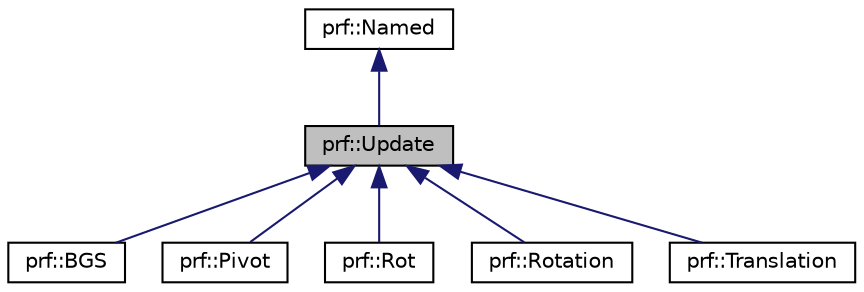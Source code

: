 digraph "prf::Update"
{
  bgcolor="transparent";
  edge [fontname="Helvetica",fontsize="10",labelfontname="Helvetica",labelfontsize="10"];
  node [fontname="Helvetica",fontsize="10",shape=record];
  Node1 [label="prf::Update",height=0.2,width=0.4,color="black", fillcolor="grey75", style="filled" fontcolor="black"];
  Node2 -> Node1 [dir="back",color="midnightblue",fontsize="10",style="solid",fontname="Helvetica"];
  Node2 [label="prf::Named",height=0.2,width=0.4,color="black",URL="$classprf_1_1Named.html",tooltip="Anything that has a name."];
  Node1 -> Node3 [dir="back",color="midnightblue",fontsize="10",style="solid",fontname="Helvetica"];
  Node3 [label="prf::BGS",height=0.2,width=0.4,color="black",URL="$classprf_1_1BGS.html",tooltip="Biased Gaussian Steps."];
  Node1 -> Node4 [dir="back",color="midnightblue",fontsize="10",style="solid",fontname="Helvetica"];
  Node4 [label="prf::Pivot",height=0.2,width=0.4,color="black",URL="$classprf_1_1Pivot.html",tooltip="Pivot move twists the protein about one backbone degree of freedom."];
  Node1 -> Node5 [dir="back",color="midnightblue",fontsize="10",style="solid",fontname="Helvetica"];
  Node5 [label="prf::Rot",height=0.2,width=0.4,color="black",URL="$classprf_1_1Rot.html",tooltip="Rotation of a single side chain torsional degree of freedom."];
  Node1 -> Node6 [dir="back",color="midnightblue",fontsize="10",style="solid",fontname="Helvetica"];
  Node6 [label="prf::Rotation",height=0.2,width=0.4,color="black",URL="$classprf_1_1Rotation.html",tooltip="Rigid body rotation of a whole chain."];
  Node1 -> Node7 [dir="back",color="midnightblue",fontsize="10",style="solid",fontname="Helvetica"];
  Node7 [label="prf::Translation",height=0.2,width=0.4,color="black",URL="$classprf_1_1Translation.html",tooltip="Rigid body translation of a whole chain."];
}
